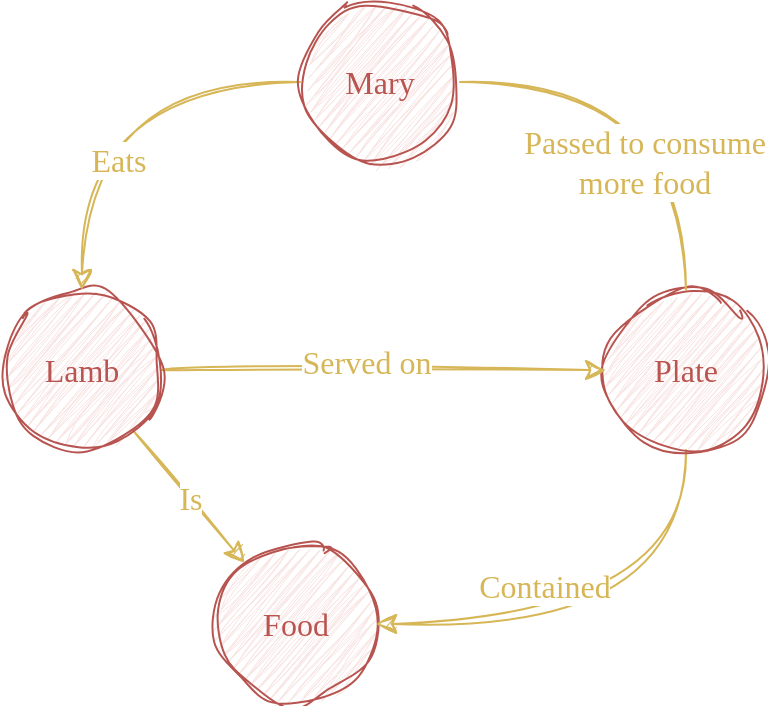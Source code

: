 <mxfile version="22.0.3" type="device">
  <diagram name="Page-1" id="XuGeWDecFlch1JsXA4oA">
    <mxGraphModel dx="459" dy="822" grid="0" gridSize="10" guides="1" tooltips="1" connect="1" arrows="1" fold="1" page="0" pageScale="1" pageWidth="827" pageHeight="1169" math="0" shadow="0">
      <root>
        <mxCell id="0" />
        <mxCell id="1" parent="0" />
        <mxCell id="-oJWGvlFmYXCp4jstUKO-3" value="Food" style="ellipse;whiteSpace=wrap;html=1;aspect=fixed;fontSize=16;fillColor=#F8E4E2;strokeColor=#b85450;fillStyle=zigzag;fontFamily=Comic Sans MS;fontColor=#b95450;sketch=1;curveFitting=1;jiggle=2;" parent="1" vertex="1">
          <mxGeometry x="207" y="140" width="80" height="80" as="geometry" />
        </mxCell>
        <mxCell id="-oJWGvlFmYXCp4jstUKO-7" style="rounded=0;orthogonalLoop=1;jettySize=auto;html=1;entryX=1;entryY=0.5;entryDx=0;entryDy=0;fontSize=11;startSize=8;endSize=8;exitX=0.5;exitY=1;exitDx=0;exitDy=0;edgeStyle=orthogonalEdgeStyle;curved=1;endArrow=classic;endFill=1;sketch=1;curveFitting=1;jiggle=2;fontFamily=Comic Sans MS;spacing=2;fillColor=#fff2cc;strokeColor=#d6b656;" parent="1" source="-oJWGvlFmYXCp4jstUKO-4" target="-oJWGvlFmYXCp4jstUKO-3" edge="1">
          <mxGeometry relative="1" as="geometry" />
        </mxCell>
        <mxCell id="-oJWGvlFmYXCp4jstUKO-8" value="Contained" style="edgeLabel;html=1;align=center;verticalAlign=middle;resizable=0;points=[];fontSize=16;fontFamily=Comic Sans MS;fontColor=#d6b656;" parent="-oJWGvlFmYXCp4jstUKO-7" vertex="1" connectable="0">
          <mxGeometry x="-0.388" y="-13" relative="1" as="geometry">
            <mxPoint x="-58" y="-6" as="offset" />
          </mxGeometry>
        </mxCell>
        <mxCell id="-oJWGvlFmYXCp4jstUKO-4" value="Plate" style="ellipse;whiteSpace=wrap;html=1;aspect=fixed;fontSize=16;fillColor=#F8E4E2;strokeColor=#b85450;fillStyle=zigzag;fontFamily=Comic Sans MS;fontColor=#b95450;sketch=1;curveFitting=1;jiggle=2;" parent="1" vertex="1">
          <mxGeometry x="402" y="13" width="80" height="80" as="geometry" />
        </mxCell>
        <mxCell id="-oJWGvlFmYXCp4jstUKO-12" style="edgeStyle=none;curved=1;rounded=0;orthogonalLoop=1;jettySize=auto;html=1;fontSize=11;startSize=8;endSize=8;sketch=1;curveFitting=1;jiggle=2;fontFamily=Comic Sans MS;spacing=2;fillColor=#fff2cc;strokeColor=#d6b656;" parent="1" source="-oJWGvlFmYXCp4jstUKO-5" target="-oJWGvlFmYXCp4jstUKO-3" edge="1">
          <mxGeometry relative="1" as="geometry" />
        </mxCell>
        <mxCell id="-oJWGvlFmYXCp4jstUKO-14" value="Is" style="edgeLabel;html=1;align=center;verticalAlign=middle;resizable=0;points=[];fontSize=16;fontFamily=Comic Sans MS;fontColor=#d6b656;" parent="-oJWGvlFmYXCp4jstUKO-12" vertex="1" connectable="0">
          <mxGeometry x="-0.001" relative="1" as="geometry">
            <mxPoint as="offset" />
          </mxGeometry>
        </mxCell>
        <mxCell id="-oJWGvlFmYXCp4jstUKO-15" style="edgeStyle=orthogonalEdgeStyle;rounded=0;orthogonalLoop=1;jettySize=auto;html=1;fontSize=11;startSize=8;endSize=8;sketch=1;curveFitting=1;jiggle=2;fontFamily=Comic Sans MS;spacing=2;fillColor=#fff2cc;strokeColor=#d6b656;endArrow=classic;endFill=1;curved=1;" parent="1" source="-oJWGvlFmYXCp4jstUKO-5" target="-oJWGvlFmYXCp4jstUKO-4" edge="1">
          <mxGeometry relative="1" as="geometry" />
        </mxCell>
        <mxCell id="-oJWGvlFmYXCp4jstUKO-16" value="Served on" style="edgeLabel;html=1;align=center;verticalAlign=middle;resizable=0;points=[];fontSize=16;fontFamily=Comic Sans MS;fontColor=#d6b656;" parent="-oJWGvlFmYXCp4jstUKO-15" vertex="1" connectable="0">
          <mxGeometry x="-0.155" y="2" relative="1" as="geometry">
            <mxPoint x="8" y="-2" as="offset" />
          </mxGeometry>
        </mxCell>
        <mxCell id="-oJWGvlFmYXCp4jstUKO-5" value="Lamb" style="ellipse;whiteSpace=wrap;html=1;aspect=fixed;fontSize=16;fillColor=#F8E4E2;strokeColor=#b85450;fillStyle=zigzag;fontFamily=Comic Sans MS;fontColor=#b95450;sketch=1;curveFitting=1;jiggle=2;" parent="1" vertex="1">
          <mxGeometry x="100" y="13" width="80" height="80" as="geometry" />
        </mxCell>
        <mxCell id="-oJWGvlFmYXCp4jstUKO-9" style="rounded=0;orthogonalLoop=1;jettySize=auto;html=1;fontSize=11;startSize=8;endSize=8;exitX=1;exitY=0.5;exitDx=0;exitDy=0;edgeStyle=orthogonalEdgeStyle;curved=1;endArrow=none;endFill=0;sketch=1;curveFitting=1;jiggle=2;fontFamily=Comic Sans MS;spacing=2;fillColor=#fff2cc;strokeColor=#d6b656;" parent="1" source="-oJWGvlFmYXCp4jstUKO-6" target="-oJWGvlFmYXCp4jstUKO-4" edge="1">
          <mxGeometry relative="1" as="geometry" />
        </mxCell>
        <mxCell id="-oJWGvlFmYXCp4jstUKO-10" value="Passed to consume &lt;br&gt;more food" style="edgeLabel;html=1;align=center;verticalAlign=middle;resizable=0;points=[];fontSize=16;fontFamily=Comic Sans MS;fontColor=#d6b656;" parent="-oJWGvlFmYXCp4jstUKO-9" vertex="1" connectable="0">
          <mxGeometry x="-0.179" y="-25" relative="1" as="geometry">
            <mxPoint x="3" y="15" as="offset" />
          </mxGeometry>
        </mxCell>
        <mxCell id="-oJWGvlFmYXCp4jstUKO-11" style="edgeStyle=orthogonalEdgeStyle;curved=1;rounded=0;orthogonalLoop=1;jettySize=auto;html=1;fontSize=11;startSize=8;endSize=8;endArrow=classic;endFill=1;sketch=1;curveFitting=1;jiggle=2;fontFamily=Comic Sans MS;spacing=2;fillColor=#fff2cc;strokeColor=#d6b656;" parent="1" source="-oJWGvlFmYXCp4jstUKO-6" target="-oJWGvlFmYXCp4jstUKO-5" edge="1">
          <mxGeometry relative="1" as="geometry" />
        </mxCell>
        <mxCell id="-oJWGvlFmYXCp4jstUKO-13" value="Eats" style="edgeLabel;html=1;align=center;verticalAlign=middle;resizable=0;points=[];fontSize=16;fontFamily=Comic Sans MS;fontColor=#d6b656;" parent="-oJWGvlFmYXCp4jstUKO-11" vertex="1" connectable="0">
          <mxGeometry x="0.24" y="2" relative="1" as="geometry">
            <mxPoint x="16" y="16" as="offset" />
          </mxGeometry>
        </mxCell>
        <mxCell id="-oJWGvlFmYXCp4jstUKO-6" value="Mary" style="ellipse;whiteSpace=wrap;html=1;aspect=fixed;fontSize=16;fillColor=#F8E4E2;strokeColor=#b85450;fillStyle=zigzag;fontFamily=Comic Sans MS;fontColor=#b95450;sketch=1;curveFitting=1;jiggle=2;" parent="1" vertex="1">
          <mxGeometry x="249" y="-131" width="80" height="80" as="geometry" />
        </mxCell>
      </root>
    </mxGraphModel>
  </diagram>
</mxfile>
